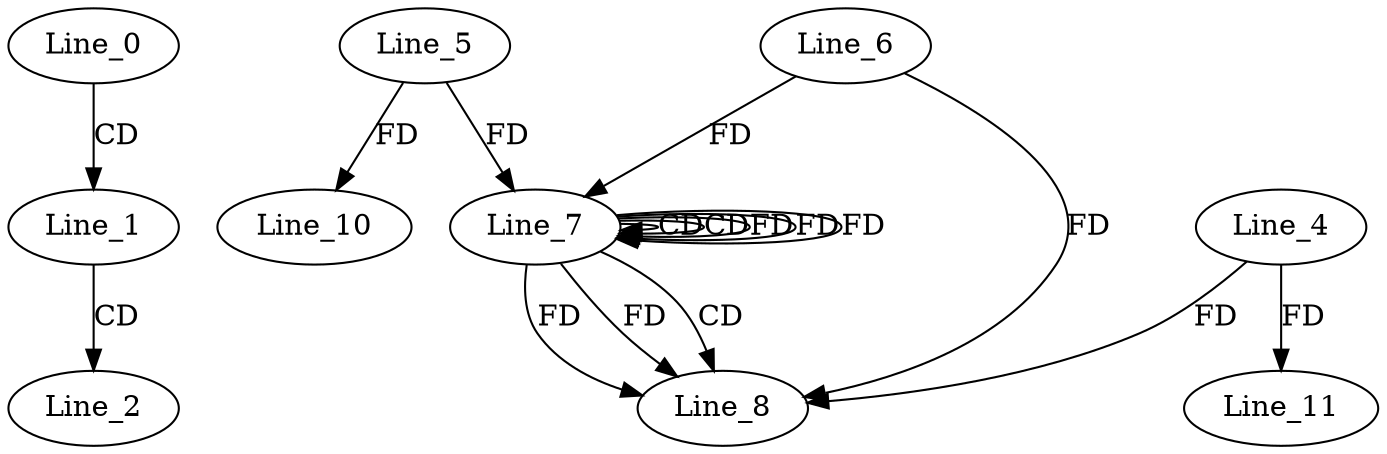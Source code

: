 digraph G {
  Line_0;
  Line_1;
  Line_2;
  Line_7;
  Line_7;
  Line_7;
  Line_5;
  Line_6;
  Line_7;
  Line_7;
  Line_8;
  Line_4;
  Line_10;
  Line_11;
  Line_0 -> Line_1 [ label="CD" ];
  Line_1 -> Line_2 [ label="CD" ];
  Line_7 -> Line_7 [ label="CD" ];
  Line_7 -> Line_7 [ label="CD" ];
  Line_5 -> Line_7 [ label="FD" ];
  Line_6 -> Line_7 [ label="FD" ];
  Line_7 -> Line_7 [ label="FD" ];
  Line_7 -> Line_8 [ label="CD" ];
  Line_4 -> Line_8 [ label="FD" ];
  Line_6 -> Line_8 [ label="FD" ];
  Line_7 -> Line_8 [ label="FD" ];
  Line_7 -> Line_8 [ label="FD" ];
  Line_5 -> Line_10 [ label="FD" ];
  Line_4 -> Line_11 [ label="FD" ];
  Line_7 -> Line_7 [ label="FD" ];
  Line_7 -> Line_7 [ label="FD" ];
}
